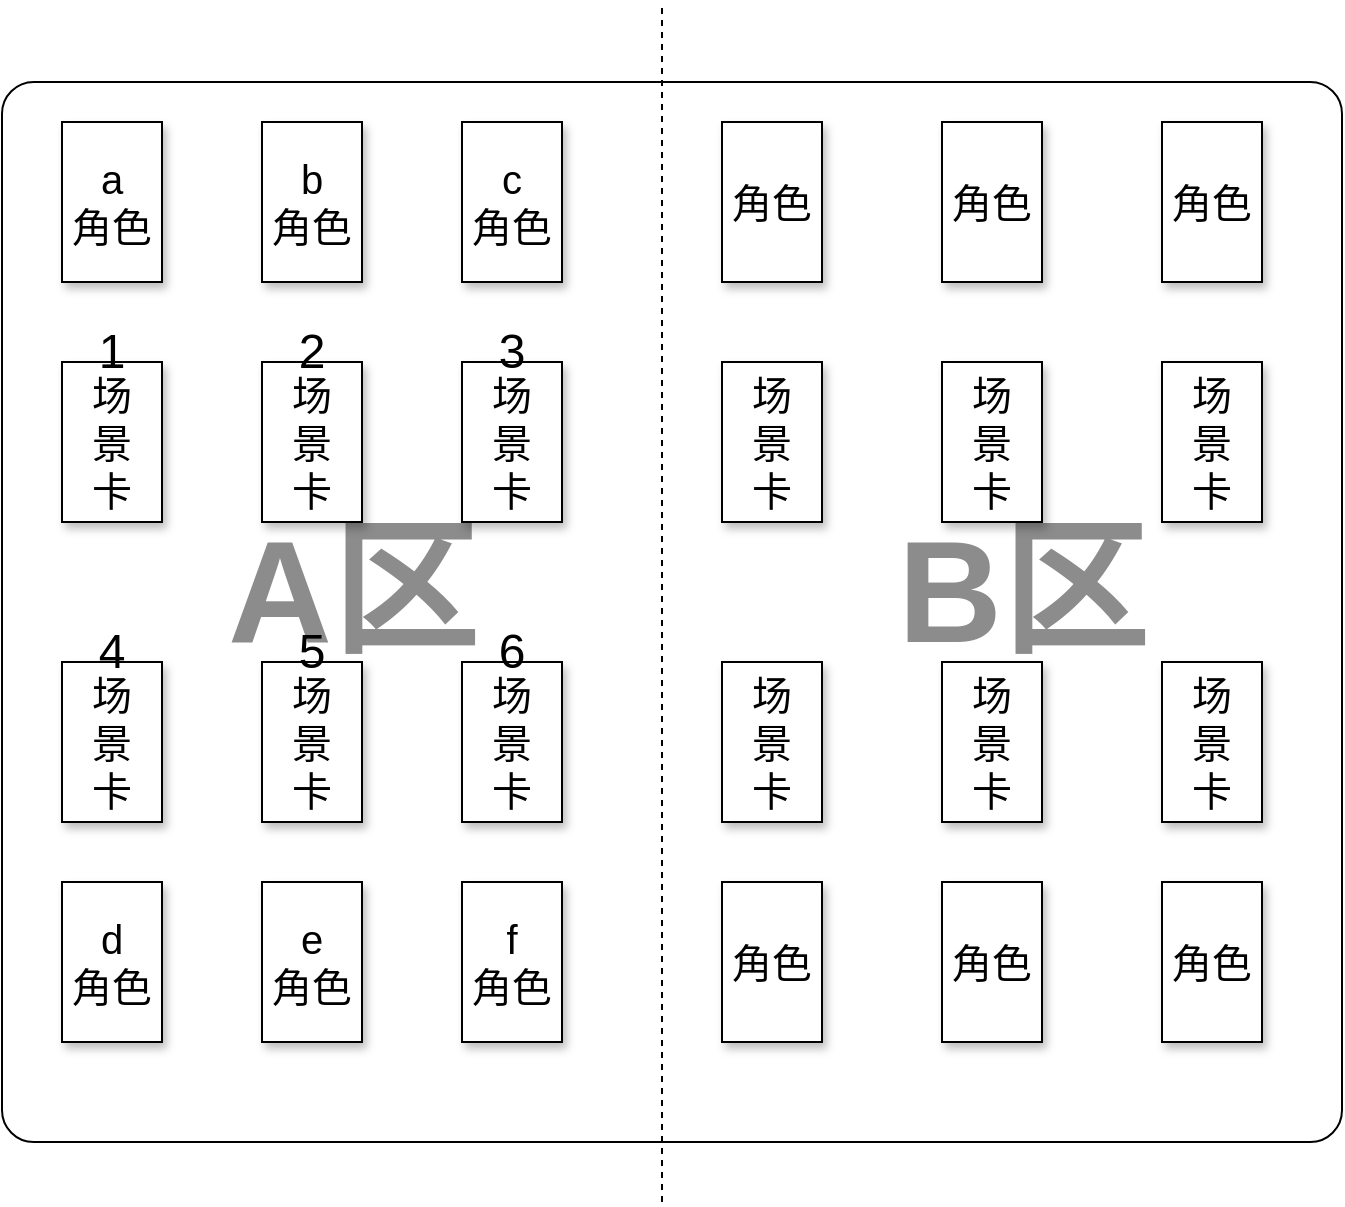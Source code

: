 <mxfile version="24.7.7">
  <diagram name="第 1 页" id="tDYi9_0GRjETs3fzdsuX">
    <mxGraphModel dx="1666" dy="757" grid="1" gridSize="10" guides="1" tooltips="1" connect="1" arrows="1" fold="1" page="1" pageScale="1" pageWidth="827" pageHeight="1169" math="0" shadow="0">
      <root>
        <mxCell id="0" />
        <mxCell id="1" parent="0" />
        <mxCell id="yHGfgmWwClQTFSnPWuJ6-106" value="&lt;span style=&quot;color: rgba(0, 0, 0, 0); font-family: monospace; font-size: 0px; text-align: start; text-wrap: nowrap;&quot;&gt;%3CmxGraphModel%3E%3Croot%3E%3CmxCell%20id%3D%220%22%2F%3E%3CmxCell%20id%3D%221%22%20parent%3D%220%22%2F%3E%3CmxCell%20id%3D%222%22%20value%3D%22%26lt%3Bfont%20style%3D%26quot%3Bfont-size%3A%2024px%3B%26quot%3B%26gt%3B1%26lt%3B%2Ffont%26gt%3B%22%20style%3D%22text%3Bhtml%3D1%3Balign%3Dcenter%3BverticalAlign%3Dmiddle%3BwhiteSpace%3Dwrap%3Brounded%3D0%3B%22%20vertex%3D%221%22%20parent%3D%221%22%3E%3CmxGeometry%20x%3D%22115%22%20y%3D%22200%22%20width%3D%2260%22%20height%3D%2230%22%20as%3D%22geometry%22%2F%3E%3C%2FmxCell%3E%3C%2Froot%3E%3C%2FmxGraphModel%3E&lt;/span&gt;" style="rounded=1;whiteSpace=wrap;html=1;arcSize=3;" vertex="1" parent="1">
          <mxGeometry x="90" y="80" width="670" height="530" as="geometry" />
        </mxCell>
        <mxCell id="yHGfgmWwClQTFSnPWuJ6-107" value="" style="endArrow=none;dashed=1;html=1;rounded=0;" edge="1" parent="1">
          <mxGeometry width="50" height="50" relative="1" as="geometry">
            <mxPoint x="420" y="640" as="sourcePoint" />
            <mxPoint x="420" y="40" as="targetPoint" />
          </mxGeometry>
        </mxCell>
        <mxCell id="yHGfgmWwClQTFSnPWuJ6-108" value="&lt;font color=&quot;#8c8c8c&quot; style=&quot;font-size: 72px;&quot;&gt;&lt;b&gt;A区&lt;/b&gt;&lt;/font&gt;" style="text;html=1;align=center;verticalAlign=middle;whiteSpace=wrap;rounded=0;" vertex="1" parent="1">
          <mxGeometry x="180" y="320" width="170" height="30" as="geometry" />
        </mxCell>
        <mxCell id="yHGfgmWwClQTFSnPWuJ6-109" value="&lt;font color=&quot;#8c8c8c&quot; style=&quot;font-size: 72px;&quot;&gt;&lt;b&gt;B区&lt;/b&gt;&lt;/font&gt;" style="text;html=1;align=center;verticalAlign=middle;whiteSpace=wrap;rounded=0;" vertex="1" parent="1">
          <mxGeometry x="530" y="320" width="140" height="30" as="geometry" />
        </mxCell>
        <mxCell id="yHGfgmWwClQTFSnPWuJ6-110" value="&lt;font style=&quot;font-size: 20px;&quot;&gt;场&lt;/font&gt;&lt;div&gt;&lt;font style=&quot;font-size: 20px;&quot;&gt;景&lt;/font&gt;&lt;/div&gt;&lt;div&gt;&lt;span style=&quot;font-size: 20px; background-color: initial;&quot;&gt;卡&lt;/span&gt;&lt;/div&gt;" style="rounded=0;whiteSpace=wrap;html=1;shadow=1;" vertex="1" parent="1">
          <mxGeometry x="120" y="370" width="50" height="80" as="geometry" />
        </mxCell>
        <mxCell id="yHGfgmWwClQTFSnPWuJ6-111" value="&lt;span style=&quot;font-size: 20px;&quot;&gt;d&lt;/span&gt;&lt;br&gt;&lt;div&gt;&lt;font style=&quot;font-size: 20px;&quot;&gt;角色&lt;/font&gt;&lt;/div&gt;" style="rounded=0;whiteSpace=wrap;html=1;shadow=1;" vertex="1" parent="1">
          <mxGeometry x="120" y="480" width="50" height="80" as="geometry" />
        </mxCell>
        <mxCell id="yHGfgmWwClQTFSnPWuJ6-112" value="&lt;span style=&quot;font-size: 20px;&quot;&gt;e&lt;/span&gt;&lt;br&gt;&lt;div&gt;&lt;font style=&quot;font-size: 20px;&quot;&gt;角色&lt;/font&gt;&lt;/div&gt;" style="rounded=0;whiteSpace=wrap;html=1;shadow=1;" vertex="1" parent="1">
          <mxGeometry x="220" y="480" width="50" height="80" as="geometry" />
        </mxCell>
        <mxCell id="yHGfgmWwClQTFSnPWuJ6-113" value="&lt;span style=&quot;font-size: 20px;&quot;&gt;f&lt;/span&gt;&lt;br&gt;&lt;div&gt;&lt;font style=&quot;font-size: 20px;&quot;&gt;角色&lt;/font&gt;&lt;/div&gt;" style="rounded=0;whiteSpace=wrap;html=1;shadow=1;" vertex="1" parent="1">
          <mxGeometry x="320" y="480" width="50" height="80" as="geometry" />
        </mxCell>
        <mxCell id="yHGfgmWwClQTFSnPWuJ6-114" value="&lt;span style=&quot;font-size: 20px;&quot;&gt;a&lt;/span&gt;&lt;br&gt;&lt;div&gt;&lt;font style=&quot;font-size: 20px;&quot;&gt;角色&lt;/font&gt;&lt;/div&gt;" style="rounded=0;whiteSpace=wrap;html=1;shadow=1;" vertex="1" parent="1">
          <mxGeometry x="120" y="100" width="50" height="80" as="geometry" />
        </mxCell>
        <mxCell id="yHGfgmWwClQTFSnPWuJ6-115" value="&lt;span style=&quot;font-size: 20px;&quot;&gt;b&lt;/span&gt;&lt;br&gt;&lt;div&gt;&lt;font style=&quot;font-size: 20px;&quot;&gt;角色&lt;/font&gt;&lt;/div&gt;" style="rounded=0;whiteSpace=wrap;html=1;shadow=1;" vertex="1" parent="1">
          <mxGeometry x="220" y="100" width="50" height="80" as="geometry" />
        </mxCell>
        <mxCell id="yHGfgmWwClQTFSnPWuJ6-116" value="&lt;div&gt;&lt;font style=&quot;font-size: 20px;&quot;&gt;c&lt;/font&gt;&lt;/div&gt;&lt;div&gt;&lt;font style=&quot;font-size: 20px;&quot;&gt;角色&lt;/font&gt;&lt;/div&gt;" style="rounded=0;whiteSpace=wrap;html=1;shadow=1;" vertex="1" parent="1">
          <mxGeometry x="320" y="100" width="50" height="80" as="geometry" />
        </mxCell>
        <mxCell id="yHGfgmWwClQTFSnPWuJ6-117" value="&lt;font style=&quot;font-size: 20px;&quot;&gt;场&lt;/font&gt;&lt;div&gt;&lt;font style=&quot;font-size: 20px;&quot;&gt;景&lt;/font&gt;&lt;/div&gt;&lt;div&gt;&lt;span style=&quot;font-size: 20px; background-color: initial;&quot;&gt;卡&lt;/span&gt;&lt;/div&gt;" style="rounded=0;whiteSpace=wrap;html=1;shadow=1;" vertex="1" parent="1">
          <mxGeometry x="220" y="370" width="50" height="80" as="geometry" />
        </mxCell>
        <mxCell id="yHGfgmWwClQTFSnPWuJ6-118" value="&lt;font style=&quot;font-size: 20px;&quot;&gt;场&lt;/font&gt;&lt;div&gt;&lt;font style=&quot;font-size: 20px;&quot;&gt;景&lt;/font&gt;&lt;/div&gt;&lt;div&gt;&lt;span style=&quot;font-size: 20px; background-color: initial;&quot;&gt;卡&lt;/span&gt;&lt;/div&gt;" style="rounded=0;whiteSpace=wrap;html=1;shadow=1;" vertex="1" parent="1">
          <mxGeometry x="320" y="370" width="50" height="80" as="geometry" />
        </mxCell>
        <mxCell id="yHGfgmWwClQTFSnPWuJ6-119" value="&lt;font style=&quot;font-size: 20px;&quot;&gt;场&lt;/font&gt;&lt;div&gt;&lt;font style=&quot;font-size: 20px;&quot;&gt;景&lt;/font&gt;&lt;/div&gt;&lt;div&gt;&lt;span style=&quot;font-size: 20px; background-color: initial;&quot;&gt;卡&lt;/span&gt;&lt;/div&gt;" style="rounded=0;whiteSpace=wrap;html=1;shadow=1;" vertex="1" parent="1">
          <mxGeometry x="120" y="220" width="50" height="80" as="geometry" />
        </mxCell>
        <mxCell id="yHGfgmWwClQTFSnPWuJ6-120" value="&lt;font style=&quot;font-size: 20px;&quot;&gt;场&lt;/font&gt;&lt;div&gt;&lt;font style=&quot;font-size: 20px;&quot;&gt;景&lt;/font&gt;&lt;/div&gt;&lt;div&gt;&lt;span style=&quot;font-size: 20px; background-color: initial;&quot;&gt;卡&lt;/span&gt;&lt;/div&gt;" style="rounded=0;whiteSpace=wrap;html=1;shadow=1;" vertex="1" parent="1">
          <mxGeometry x="220" y="220" width="50" height="80" as="geometry" />
        </mxCell>
        <mxCell id="yHGfgmWwClQTFSnPWuJ6-121" value="&lt;font style=&quot;font-size: 20px;&quot;&gt;场&lt;/font&gt;&lt;div&gt;&lt;font style=&quot;font-size: 20px;&quot;&gt;景&lt;/font&gt;&lt;/div&gt;&lt;div&gt;&lt;span style=&quot;font-size: 20px; background-color: initial;&quot;&gt;卡&lt;/span&gt;&lt;/div&gt;" style="rounded=0;whiteSpace=wrap;html=1;shadow=1;" vertex="1" parent="1">
          <mxGeometry x="320" y="220" width="50" height="80" as="geometry" />
        </mxCell>
        <mxCell id="yHGfgmWwClQTFSnPWuJ6-122" value="&lt;font style=&quot;font-size: 20px;&quot;&gt;场&lt;/font&gt;&lt;div&gt;&lt;font style=&quot;font-size: 20px;&quot;&gt;景&lt;/font&gt;&lt;/div&gt;&lt;div&gt;&lt;span style=&quot;font-size: 20px; background-color: initial;&quot;&gt;卡&lt;/span&gt;&lt;/div&gt;" style="rounded=0;whiteSpace=wrap;html=1;shadow=1;" vertex="1" parent="1">
          <mxGeometry x="450" y="220" width="50" height="80" as="geometry" />
        </mxCell>
        <mxCell id="yHGfgmWwClQTFSnPWuJ6-123" value="&lt;font style=&quot;font-size: 20px;&quot;&gt;场&lt;/font&gt;&lt;div&gt;&lt;font style=&quot;font-size: 20px;&quot;&gt;景&lt;/font&gt;&lt;/div&gt;&lt;div&gt;&lt;span style=&quot;font-size: 20px; background-color: initial;&quot;&gt;卡&lt;/span&gt;&lt;/div&gt;" style="rounded=0;whiteSpace=wrap;html=1;shadow=1;" vertex="1" parent="1">
          <mxGeometry x="560" y="220" width="50" height="80" as="geometry" />
        </mxCell>
        <mxCell id="yHGfgmWwClQTFSnPWuJ6-124" value="&lt;font style=&quot;font-size: 20px;&quot;&gt;场&lt;/font&gt;&lt;div&gt;&lt;font style=&quot;font-size: 20px;&quot;&gt;景&lt;/font&gt;&lt;/div&gt;&lt;div&gt;&lt;span style=&quot;font-size: 20px; background-color: initial;&quot;&gt;卡&lt;/span&gt;&lt;/div&gt;" style="rounded=0;whiteSpace=wrap;html=1;shadow=1;" vertex="1" parent="1">
          <mxGeometry x="670" y="220" width="50" height="80" as="geometry" />
        </mxCell>
        <mxCell id="yHGfgmWwClQTFSnPWuJ6-125" value="&lt;font style=&quot;font-size: 20px;&quot;&gt;角色&lt;/font&gt;" style="rounded=0;whiteSpace=wrap;html=1;shadow=1;" vertex="1" parent="1">
          <mxGeometry x="450" y="100" width="50" height="80" as="geometry" />
        </mxCell>
        <mxCell id="yHGfgmWwClQTFSnPWuJ6-126" value="&lt;font style=&quot;font-size: 20px;&quot;&gt;角色&lt;/font&gt;" style="rounded=0;whiteSpace=wrap;html=1;shadow=1;" vertex="1" parent="1">
          <mxGeometry x="560" y="100" width="50" height="80" as="geometry" />
        </mxCell>
        <mxCell id="yHGfgmWwClQTFSnPWuJ6-127" value="&lt;font style=&quot;font-size: 20px;&quot;&gt;角色&lt;/font&gt;" style="rounded=0;whiteSpace=wrap;html=1;shadow=1;" vertex="1" parent="1">
          <mxGeometry x="670" y="100" width="50" height="80" as="geometry" />
        </mxCell>
        <mxCell id="yHGfgmWwClQTFSnPWuJ6-128" value="&lt;font style=&quot;font-size: 20px;&quot;&gt;场&lt;/font&gt;&lt;div&gt;&lt;font style=&quot;font-size: 20px;&quot;&gt;景&lt;/font&gt;&lt;/div&gt;&lt;div&gt;&lt;span style=&quot;font-size: 20px; background-color: initial;&quot;&gt;卡&lt;/span&gt;&lt;/div&gt;" style="rounded=0;whiteSpace=wrap;html=1;shadow=1;" vertex="1" parent="1">
          <mxGeometry x="450" y="370" width="50" height="80" as="geometry" />
        </mxCell>
        <mxCell id="yHGfgmWwClQTFSnPWuJ6-129" value="&lt;font style=&quot;font-size: 20px;&quot;&gt;场&lt;/font&gt;&lt;div&gt;&lt;font style=&quot;font-size: 20px;&quot;&gt;景&lt;/font&gt;&lt;/div&gt;&lt;div&gt;&lt;span style=&quot;font-size: 20px; background-color: initial;&quot;&gt;卡&lt;/span&gt;&lt;/div&gt;" style="rounded=0;whiteSpace=wrap;html=1;shadow=1;" vertex="1" parent="1">
          <mxGeometry x="560" y="370" width="50" height="80" as="geometry" />
        </mxCell>
        <mxCell id="yHGfgmWwClQTFSnPWuJ6-130" value="&lt;font style=&quot;font-size: 20px;&quot;&gt;场&lt;/font&gt;&lt;div&gt;&lt;font style=&quot;font-size: 20px;&quot;&gt;景&lt;/font&gt;&lt;/div&gt;&lt;div&gt;&lt;span style=&quot;font-size: 20px; background-color: initial;&quot;&gt;卡&lt;/span&gt;&lt;/div&gt;" style="rounded=0;whiteSpace=wrap;html=1;shadow=1;" vertex="1" parent="1">
          <mxGeometry x="670" y="370" width="50" height="80" as="geometry" />
        </mxCell>
        <mxCell id="yHGfgmWwClQTFSnPWuJ6-131" value="&lt;font style=&quot;font-size: 20px;&quot;&gt;角色&lt;/font&gt;" style="rounded=0;whiteSpace=wrap;html=1;shadow=1;" vertex="1" parent="1">
          <mxGeometry x="450" y="480" width="50" height="80" as="geometry" />
        </mxCell>
        <mxCell id="yHGfgmWwClQTFSnPWuJ6-132" value="&lt;font style=&quot;font-size: 20px;&quot;&gt;角色&lt;/font&gt;" style="rounded=0;whiteSpace=wrap;html=1;shadow=1;" vertex="1" parent="1">
          <mxGeometry x="560" y="480" width="50" height="80" as="geometry" />
        </mxCell>
        <mxCell id="yHGfgmWwClQTFSnPWuJ6-133" value="&lt;font style=&quot;font-size: 20px;&quot;&gt;角色&lt;/font&gt;" style="rounded=0;whiteSpace=wrap;html=1;shadow=1;" vertex="1" parent="1">
          <mxGeometry x="670" y="480" width="50" height="80" as="geometry" />
        </mxCell>
        <mxCell id="yHGfgmWwClQTFSnPWuJ6-134" value="&lt;font style=&quot;font-size: 24px;&quot;&gt;1&lt;/font&gt;" style="text;html=1;align=center;verticalAlign=middle;whiteSpace=wrap;rounded=0;" vertex="1" parent="1">
          <mxGeometry x="115" y="200" width="60" height="30" as="geometry" />
        </mxCell>
        <mxCell id="yHGfgmWwClQTFSnPWuJ6-135" value="&lt;font style=&quot;font-size: 24px;&quot;&gt;2&lt;/font&gt;" style="text;html=1;align=center;verticalAlign=middle;whiteSpace=wrap;rounded=0;" vertex="1" parent="1">
          <mxGeometry x="215" y="200" width="60" height="30" as="geometry" />
        </mxCell>
        <mxCell id="yHGfgmWwClQTFSnPWuJ6-136" value="&lt;font style=&quot;font-size: 24px;&quot;&gt;3&lt;/font&gt;" style="text;html=1;align=center;verticalAlign=middle;whiteSpace=wrap;rounded=0;" vertex="1" parent="1">
          <mxGeometry x="315" y="200" width="60" height="30" as="geometry" />
        </mxCell>
        <mxCell id="yHGfgmWwClQTFSnPWuJ6-137" value="&lt;font style=&quot;font-size: 24px;&quot;&gt;4&lt;/font&gt;" style="text;html=1;align=center;verticalAlign=middle;whiteSpace=wrap;rounded=0;" vertex="1" parent="1">
          <mxGeometry x="115" y="350" width="60" height="30" as="geometry" />
        </mxCell>
        <mxCell id="yHGfgmWwClQTFSnPWuJ6-138" value="&lt;font style=&quot;font-size: 24px;&quot;&gt;5&lt;/font&gt;" style="text;html=1;align=center;verticalAlign=middle;whiteSpace=wrap;rounded=0;" vertex="1" parent="1">
          <mxGeometry x="215" y="350" width="60" height="30" as="geometry" />
        </mxCell>
        <mxCell id="yHGfgmWwClQTFSnPWuJ6-139" value="&lt;font style=&quot;font-size: 24px;&quot;&gt;6&lt;/font&gt;" style="text;html=1;align=center;verticalAlign=middle;whiteSpace=wrap;rounded=0;" vertex="1" parent="1">
          <mxGeometry x="315" y="350" width="60" height="30" as="geometry" />
        </mxCell>
      </root>
    </mxGraphModel>
  </diagram>
</mxfile>
